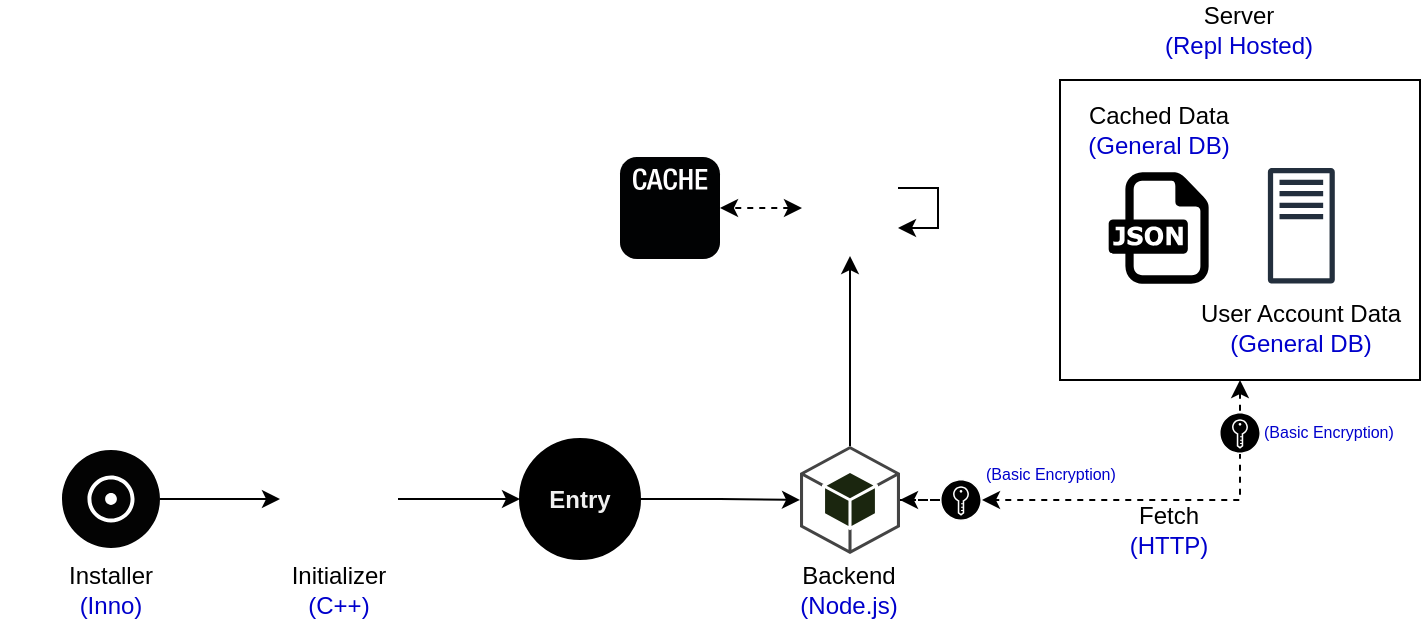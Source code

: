 <mxfile version="21.7.5" type="device">
  <diagram name="Page-1" id="TH6FtXGc9s8SnoiG1zvZ">
    <mxGraphModel dx="1729" dy="467" grid="1" gridSize="10" guides="1" tooltips="1" connect="1" arrows="1" fold="1" page="1" pageScale="1" pageWidth="850" pageHeight="1100" math="0" shadow="0">
      <root>
        <mxCell id="0" />
        <mxCell id="1" parent="0" />
        <mxCell id="xo0qbgTMVTIfftj7kOIs-21" style="edgeStyle=orthogonalEdgeStyle;rounded=0;orthogonalLoop=1;jettySize=auto;html=1;entryX=1;entryY=0.5;entryDx=0;entryDy=0;entryPerimeter=0;dashed=1;" edge="1" parent="1" source="xo0qbgTMVTIfftj7kOIs-31" target="xo0qbgTMVTIfftj7kOIs-2">
          <mxGeometry relative="1" as="geometry">
            <Array as="points" />
          </mxGeometry>
        </mxCell>
        <mxCell id="xo0qbgTMVTIfftj7kOIs-19" value="" style="rounded=0;whiteSpace=wrap;html=1;fillColor=none;" vertex="1" parent="1">
          <mxGeometry x="450" y="130" width="180" height="150" as="geometry" />
        </mxCell>
        <mxCell id="xo0qbgTMVTIfftj7kOIs-3" style="edgeStyle=orthogonalEdgeStyle;rounded=0;orthogonalLoop=1;jettySize=auto;html=1;entryX=0;entryY=0.5;entryDx=0;entryDy=0;entryPerimeter=0;" edge="1" parent="1" source="xo0qbgTMVTIfftj7kOIs-1" target="xo0qbgTMVTIfftj7kOIs-2">
          <mxGeometry relative="1" as="geometry" />
        </mxCell>
        <mxCell id="xo0qbgTMVTIfftj7kOIs-1" value="Entry" style="ellipse;whiteSpace=wrap;html=1;aspect=fixed;fillColor=#000000;fontColor=#F0F0F0;fontStyle=1" vertex="1" parent="1">
          <mxGeometry x="180" y="309.5" width="60" height="60" as="geometry" />
        </mxCell>
        <mxCell id="xo0qbgTMVTIfftj7kOIs-5" style="edgeStyle=orthogonalEdgeStyle;rounded=0;orthogonalLoop=1;jettySize=auto;html=1;entryX=0.5;entryY=1;entryDx=0;entryDy=0;" edge="1" parent="1" source="xo0qbgTMVTIfftj7kOIs-2" target="xo0qbgTMVTIfftj7kOIs-4">
          <mxGeometry relative="1" as="geometry" />
        </mxCell>
        <mxCell id="xo0qbgTMVTIfftj7kOIs-2" value="" style="outlineConnect=0;dashed=0;verticalLabelPosition=bottom;verticalAlign=top;align=center;html=1;shape=mxgraph.aws3.android;fillColor=#1B260F;gradientColor=none;" vertex="1" parent="1">
          <mxGeometry x="320" y="313" width="50" height="54" as="geometry" />
        </mxCell>
        <mxCell id="xo0qbgTMVTIfftj7kOIs-38" style="edgeStyle=orthogonalEdgeStyle;rounded=0;orthogonalLoop=1;jettySize=auto;html=1;entryX=1;entryY=0.5;entryDx=0;entryDy=0;entryPerimeter=0;dashed=1;startArrow=classic;startFill=1;" edge="1" parent="1" source="xo0qbgTMVTIfftj7kOIs-4" target="xo0qbgTMVTIfftj7kOIs-37">
          <mxGeometry relative="1" as="geometry" />
        </mxCell>
        <mxCell id="xo0qbgTMVTIfftj7kOIs-4" value="" style="shape=image;html=1;verticalAlign=top;verticalLabelPosition=bottom;labelBackgroundColor=#ffffff;imageAspect=0;aspect=fixed;image=https://cdn1.iconfinder.com/data/icons/ionicons-fill-vol-2/512/logo-chrome-128.png" vertex="1" parent="1">
          <mxGeometry x="321" y="170" width="48" height="48" as="geometry" />
        </mxCell>
        <mxCell id="xo0qbgTMVTIfftj7kOIs-6" style="edgeStyle=orthogonalEdgeStyle;rounded=0;orthogonalLoop=1;jettySize=auto;html=1;" edge="1" parent="1" source="xo0qbgTMVTIfftj7kOIs-4" target="xo0qbgTMVTIfftj7kOIs-4">
          <mxGeometry relative="1" as="geometry" />
        </mxCell>
        <mxCell id="xo0qbgTMVTIfftj7kOIs-9" value="" style="dashed=0;outlineConnect=0;html=1;align=center;labelPosition=center;verticalLabelPosition=bottom;verticalAlign=top;shape=mxgraph.weblogos.json" vertex="1" parent="1">
          <mxGeometry x="474.32" y="176.1" width="50" height="55.8" as="geometry" />
        </mxCell>
        <mxCell id="xo0qbgTMVTIfftj7kOIs-14" value="" style="sketch=0;outlineConnect=0;fontColor=#232F3E;gradientColor=none;fillColor=#232F3D;strokeColor=none;dashed=0;verticalLabelPosition=bottom;verticalAlign=top;align=center;html=1;fontSize=12;fontStyle=0;aspect=fixed;pointerEvents=1;shape=mxgraph.aws4.traditional_server;" vertex="1" parent="1">
          <mxGeometry x="553.94" y="173.9" width="33.46" height="58" as="geometry" />
        </mxCell>
        <mxCell id="xo0qbgTMVTIfftj7kOIs-15" value="&lt;br&gt;User Account Data&lt;br&gt;&lt;font color=&quot;#0000cc&quot;&gt;(General DB)&lt;/font&gt;" style="text;html=1;strokeColor=none;fillColor=none;align=center;verticalAlign=middle;whiteSpace=wrap;rounded=0;" vertex="1" parent="1">
          <mxGeometry x="516.06" y="231.9" width="109.23" height="30" as="geometry" />
        </mxCell>
        <mxCell id="xo0qbgTMVTIfftj7kOIs-17" value="Cached Data&lt;br&gt;&lt;font color=&quot;#0000cc&quot;&gt;(General DB)&lt;/font&gt;" style="text;html=1;strokeColor=none;fillColor=none;align=center;verticalAlign=middle;whiteSpace=wrap;rounded=0;" vertex="1" parent="1">
          <mxGeometry x="444.71" y="140" width="109.23" height="30" as="geometry" />
        </mxCell>
        <mxCell id="xo0qbgTMVTIfftj7kOIs-18" value="&lt;div&gt;Backend&lt;/div&gt;&lt;div&gt;&lt;font color=&quot;#0000cc&quot;&gt;(Node.js)&lt;/font&gt;&lt;br&gt;&lt;/div&gt;" style="text;html=1;strokeColor=none;fillColor=none;align=center;verticalAlign=middle;whiteSpace=wrap;rounded=0;" vertex="1" parent="1">
          <mxGeometry x="290.39" y="370" width="109.23" height="30" as="geometry" />
        </mxCell>
        <mxCell id="xo0qbgTMVTIfftj7kOIs-20" value="Server&lt;br&gt;&lt;font color=&quot;#0000cc&quot;&gt;(Repl Hosted)&lt;/font&gt;" style="text;html=1;strokeColor=none;fillColor=none;align=center;verticalAlign=middle;whiteSpace=wrap;rounded=0;" vertex="1" parent="1">
          <mxGeometry x="485.39" y="90" width="109.23" height="30" as="geometry" />
        </mxCell>
        <mxCell id="xo0qbgTMVTIfftj7kOIs-22" value="Fetch&lt;br&gt;&lt;font color=&quot;#0000cc&quot;&gt;(HTTP)&lt;/font&gt;" style="text;html=1;strokeColor=none;fillColor=none;align=center;verticalAlign=middle;whiteSpace=wrap;rounded=0;" vertex="1" parent="1">
          <mxGeometry x="450.0" y="340" width="109.23" height="30" as="geometry" />
        </mxCell>
        <mxCell id="xo0qbgTMVTIfftj7kOIs-29" style="edgeStyle=orthogonalEdgeStyle;rounded=0;orthogonalLoop=1;jettySize=auto;html=1;entryX=0;entryY=0.5;entryDx=0;entryDy=0;" edge="1" parent="1" source="xo0qbgTMVTIfftj7kOIs-23" target="xo0qbgTMVTIfftj7kOIs-1">
          <mxGeometry relative="1" as="geometry" />
        </mxCell>
        <mxCell id="xo0qbgTMVTIfftj7kOIs-23" value="" style="shape=image;html=1;verticalAlign=top;verticalLabelPosition=bottom;labelBackgroundColor=#ffffff;imageAspect=0;aspect=fixed;image=https://cdn2.iconfinder.com/data/icons/css-vol-1/24/c-plus-plus-128.png" vertex="1" parent="1">
          <mxGeometry x="60" y="310" width="59" height="59" as="geometry" />
        </mxCell>
        <mxCell id="xo0qbgTMVTIfftj7kOIs-24" value="&lt;div&gt;Initializer&lt;/div&gt;&lt;div&gt;&lt;font color=&quot;#0000cc&quot;&gt;(C++)&lt;/font&gt;&lt;br&gt;&lt;/div&gt;" style="text;html=1;strokeColor=none;fillColor=none;align=center;verticalAlign=middle;whiteSpace=wrap;rounded=0;" vertex="1" parent="1">
          <mxGeometry x="34.89" y="370" width="109.23" height="30" as="geometry" />
        </mxCell>
        <mxCell id="xo0qbgTMVTIfftj7kOIs-28" style="edgeStyle=orthogonalEdgeStyle;rounded=0;orthogonalLoop=1;jettySize=auto;html=1;entryX=0;entryY=0.5;entryDx=0;entryDy=0;" edge="1" parent="1" source="xo0qbgTMVTIfftj7kOIs-26" target="xo0qbgTMVTIfftj7kOIs-23">
          <mxGeometry relative="1" as="geometry" />
        </mxCell>
        <mxCell id="xo0qbgTMVTIfftj7kOIs-26" value="" style="sketch=0;pointerEvents=1;shadow=0;dashed=0;html=1;strokeColor=none;fillColor=#030303;labelPosition=center;verticalLabelPosition=bottom;verticalAlign=top;outlineConnect=0;align=center;shape=mxgraph.office.devices.cd_dvd;" vertex="1" parent="1">
          <mxGeometry x="-49" y="315" width="49" height="49" as="geometry" />
        </mxCell>
        <mxCell id="xo0qbgTMVTIfftj7kOIs-27" value="&lt;div&gt;Installer&lt;br&gt;&lt;/div&gt;&lt;div&gt;&lt;font color=&quot;#0000cc&quot;&gt;(Inno)&lt;/font&gt;&lt;br&gt;&lt;/div&gt;" style="text;html=1;strokeColor=none;fillColor=none;align=center;verticalAlign=middle;whiteSpace=wrap;rounded=0;" vertex="1" parent="1">
          <mxGeometry x="-79.11" y="370" width="109.23" height="30" as="geometry" />
        </mxCell>
        <mxCell id="xo0qbgTMVTIfftj7kOIs-32" value="" style="edgeStyle=orthogonalEdgeStyle;rounded=0;orthogonalLoop=1;jettySize=auto;html=1;entryX=1;entryY=0.5;entryDx=0;entryDy=0;entryPerimeter=0;dashed=1;startArrow=classic;startFill=1;" edge="1" parent="1" source="xo0qbgTMVTIfftj7kOIs-19" target="xo0qbgTMVTIfftj7kOIs-31">
          <mxGeometry relative="1" as="geometry">
            <mxPoint x="540" y="280" as="sourcePoint" />
            <mxPoint x="370" y="340" as="targetPoint" />
            <Array as="points">
              <mxPoint x="540" y="340" />
            </Array>
          </mxGeometry>
        </mxCell>
        <mxCell id="xo0qbgTMVTIfftj7kOIs-31" value="" style="sketch=0;pointerEvents=1;shadow=0;dashed=0;html=1;strokeColor=none;fillColor=#000000;labelPosition=center;verticalLabelPosition=bottom;verticalAlign=top;align=center;outlineConnect=0;shape=mxgraph.veeam2.encrypted;" vertex="1" parent="1">
          <mxGeometry x="390" y="329.5" width="21" height="21" as="geometry" />
        </mxCell>
        <mxCell id="xo0qbgTMVTIfftj7kOIs-33" value="" style="sketch=0;pointerEvents=1;shadow=0;dashed=0;html=1;strokeColor=none;fillColor=#000000;labelPosition=center;verticalLabelPosition=bottom;verticalAlign=top;align=center;outlineConnect=0;shape=mxgraph.veeam2.encrypted;" vertex="1" parent="1">
          <mxGeometry x="529.5" y="296" width="21" height="21" as="geometry" />
        </mxCell>
        <mxCell id="xo0qbgTMVTIfftj7kOIs-34" value="&lt;p align=&quot;left&quot; style=&quot;line-height: 100%;&quot;&gt;&lt;font style=&quot;font-size: 8px;&quot; color=&quot;#0000cc&quot;&gt;(Basic Encryption)&lt;/font&gt;&lt;/p&gt;" style="text;html=1;strokeColor=none;fillColor=none;align=left;verticalAlign=middle;whiteSpace=wrap;rounded=0;" vertex="1" parent="1">
          <mxGeometry x="549.5" y="294" width="79.5" height="21" as="geometry" />
        </mxCell>
        <mxCell id="xo0qbgTMVTIfftj7kOIs-35" value="&lt;p align=&quot;left&quot; style=&quot;line-height: 100%;&quot;&gt;&lt;font style=&quot;font-size: 8px;&quot; color=&quot;#0000cc&quot;&gt;(Basic Encryption)&lt;/font&gt;&lt;/p&gt;" style="text;html=1;strokeColor=none;fillColor=none;align=left;verticalAlign=middle;whiteSpace=wrap;rounded=0;" vertex="1" parent="1">
          <mxGeometry x="411" y="315" width="79.5" height="21" as="geometry" />
        </mxCell>
        <mxCell id="xo0qbgTMVTIfftj7kOIs-37" value="" style="outlineConnect=0;dashed=0;verticalLabelPosition=bottom;verticalAlign=top;align=center;html=1;shape=mxgraph.aws3.cache_node;fillColor=#010203;gradientColor=none;" vertex="1" parent="1">
          <mxGeometry x="230" y="168.45" width="50" height="51.1" as="geometry" />
        </mxCell>
      </root>
    </mxGraphModel>
  </diagram>
</mxfile>
